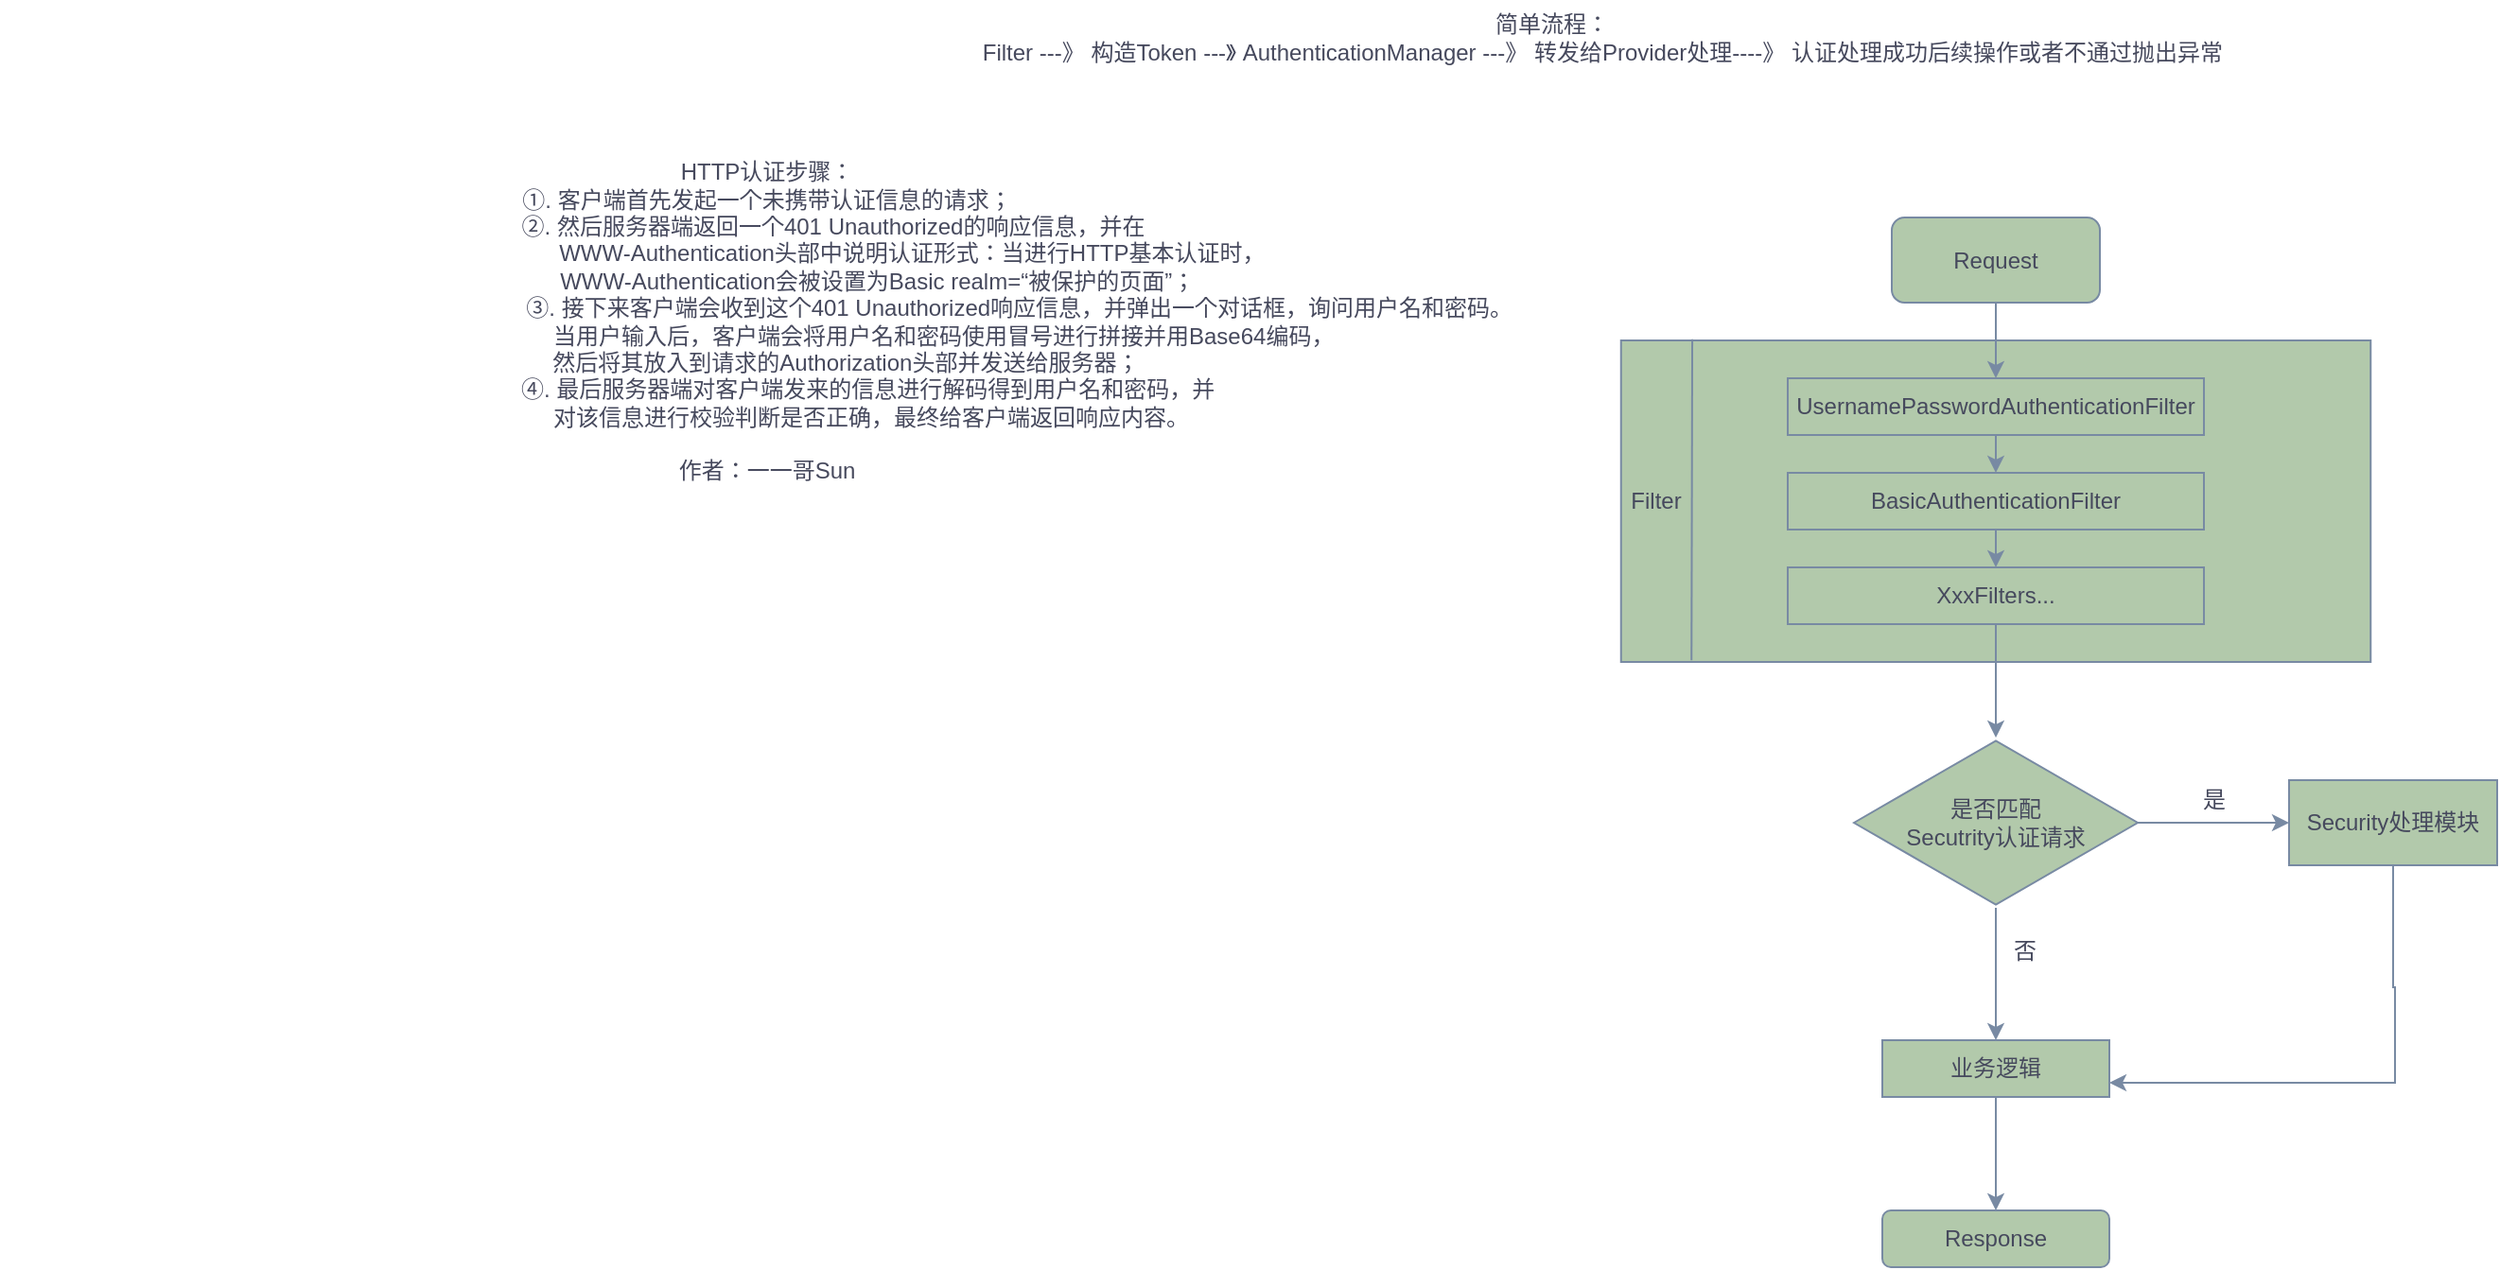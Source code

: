 <mxfile version="26.1.1">
  <diagram name="第 1 页" id="Rfu1U_4qTDlxDLTFrras">
    <mxGraphModel dx="2854" dy="764" grid="1" gridSize="10" guides="1" tooltips="1" connect="1" arrows="1" fold="1" page="1" pageScale="1" pageWidth="1920" pageHeight="1200" math="0" shadow="0">
      <root>
        <mxCell id="0" />
        <mxCell id="1" parent="0" />
        <mxCell id="PEec-xE6orUt91D9rFY2-1" value="Request" style="rounded=1;whiteSpace=wrap;html=1;labelBackgroundColor=none;fillColor=#B2C9AB;strokeColor=#788AA3;fontColor=#46495D;" vertex="1" parent="1">
          <mxGeometry x="790" y="240" width="110" height="45" as="geometry" />
        </mxCell>
        <mxCell id="PEec-xE6orUt91D9rFY2-9" value="" style="rounded=0;whiteSpace=wrap;html=1;labelBackgroundColor=none;fillColor=#B2C9AB;strokeColor=#788AA3;fontColor=#46495D;" vertex="1" parent="1">
          <mxGeometry x="646.88" y="305" width="396.25" height="170" as="geometry" />
        </mxCell>
        <mxCell id="PEec-xE6orUt91D9rFY2-11" value="" style="endArrow=none;html=1;rounded=0;exitX=0.095;exitY=-0.004;exitDx=0;exitDy=0;exitPerimeter=0;entryX=0.094;entryY=0.995;entryDx=0;entryDy=0;entryPerimeter=0;labelBackgroundColor=none;strokeColor=#788AA3;fontColor=default;" edge="1" parent="1" source="PEec-xE6orUt91D9rFY2-9" target="PEec-xE6orUt91D9rFY2-9">
          <mxGeometry width="50" height="50" relative="1" as="geometry">
            <mxPoint x="800" y="315" as="sourcePoint" />
            <mxPoint x="850" y="265" as="targetPoint" />
          </mxGeometry>
        </mxCell>
        <mxCell id="PEec-xE6orUt91D9rFY2-12" value="UsernamePasswordAuthenticationFilter" style="rounded=0;whiteSpace=wrap;html=1;labelBackgroundColor=none;fillColor=#B2C9AB;strokeColor=#788AA3;fontColor=#46495D;" vertex="1" parent="1">
          <mxGeometry x="735.01" y="325" width="220" height="30" as="geometry" />
        </mxCell>
        <mxCell id="PEec-xE6orUt91D9rFY2-13" value="Filter" style="text;html=1;align=center;verticalAlign=middle;resizable=0;points=[];autosize=1;strokeColor=none;fillColor=none;labelBackgroundColor=none;fontColor=#46495D;" vertex="1" parent="1">
          <mxGeometry x="640" y="375" width="50" height="30" as="geometry" />
        </mxCell>
        <mxCell id="PEec-xE6orUt91D9rFY2-14" value="BasicAuthenticationFilter" style="rounded=0;whiteSpace=wrap;html=1;labelBackgroundColor=none;fillColor=#B2C9AB;strokeColor=#788AA3;fontColor=#46495D;" vertex="1" parent="1">
          <mxGeometry x="735" y="375" width="220" height="30" as="geometry" />
        </mxCell>
        <mxCell id="PEec-xE6orUt91D9rFY2-15" value="XxxFilters..." style="rounded=0;whiteSpace=wrap;html=1;labelBackgroundColor=none;fillColor=#B2C9AB;strokeColor=#788AA3;fontColor=#46495D;" vertex="1" parent="1">
          <mxGeometry x="735.01" y="425" width="220" height="30" as="geometry" />
        </mxCell>
        <mxCell id="PEec-xE6orUt91D9rFY2-16" value="" style="endArrow=classic;html=1;rounded=0;exitX=0.5;exitY=1;exitDx=0;exitDy=0;labelBackgroundColor=none;strokeColor=#788AA3;fontColor=default;" edge="1" parent="1" source="PEec-xE6orUt91D9rFY2-1" target="PEec-xE6orUt91D9rFY2-12">
          <mxGeometry width="50" height="50" relative="1" as="geometry">
            <mxPoint x="740" y="495" as="sourcePoint" />
            <mxPoint x="790" y="445" as="targetPoint" />
          </mxGeometry>
        </mxCell>
        <mxCell id="PEec-xE6orUt91D9rFY2-17" value="" style="endArrow=classic;html=1;rounded=0;exitX=0.5;exitY=1;exitDx=0;exitDy=0;entryX=0.5;entryY=0;entryDx=0;entryDy=0;labelBackgroundColor=none;strokeColor=#788AA3;fontColor=default;" edge="1" parent="1" source="PEec-xE6orUt91D9rFY2-12" target="PEec-xE6orUt91D9rFY2-14">
          <mxGeometry width="50" height="50" relative="1" as="geometry">
            <mxPoint x="740" y="495" as="sourcePoint" />
            <mxPoint x="790" y="445" as="targetPoint" />
          </mxGeometry>
        </mxCell>
        <mxCell id="PEec-xE6orUt91D9rFY2-18" value="" style="endArrow=classic;html=1;rounded=0;exitX=0.5;exitY=1;exitDx=0;exitDy=0;labelBackgroundColor=none;strokeColor=#788AA3;fontColor=default;" edge="1" parent="1" source="PEec-xE6orUt91D9rFY2-14" target="PEec-xE6orUt91D9rFY2-15">
          <mxGeometry width="50" height="50" relative="1" as="geometry">
            <mxPoint x="855" y="365" as="sourcePoint" />
            <mxPoint x="855" y="385" as="targetPoint" />
          </mxGeometry>
        </mxCell>
        <mxCell id="PEec-xE6orUt91D9rFY2-20" value="" style="endArrow=classic;html=1;rounded=0;exitX=0.5;exitY=1;exitDx=0;exitDy=0;labelBackgroundColor=none;strokeColor=#788AA3;fontColor=default;" edge="1" parent="1" source="PEec-xE6orUt91D9rFY2-15" target="PEec-xE6orUt91D9rFY2-21">
          <mxGeometry width="50" height="50" relative="1" as="geometry">
            <mxPoint x="740" y="635" as="sourcePoint" />
            <mxPoint x="845" y="505" as="targetPoint" />
          </mxGeometry>
        </mxCell>
        <mxCell id="PEec-xE6orUt91D9rFY2-22" style="edgeStyle=orthogonalEdgeStyle;rounded=0;orthogonalLoop=1;jettySize=auto;html=1;labelBackgroundColor=none;strokeColor=#788AA3;fontColor=default;" edge="1" parent="1" source="PEec-xE6orUt91D9rFY2-21">
          <mxGeometry relative="1" as="geometry">
            <mxPoint x="1000" y="560" as="targetPoint" />
          </mxGeometry>
        </mxCell>
        <mxCell id="PEec-xE6orUt91D9rFY2-23" style="edgeStyle=orthogonalEdgeStyle;rounded=0;orthogonalLoop=1;jettySize=auto;html=1;labelBackgroundColor=none;strokeColor=#788AA3;fontColor=default;" edge="1" parent="1" source="PEec-xE6orUt91D9rFY2-21">
          <mxGeometry relative="1" as="geometry">
            <mxPoint x="845" y="675" as="targetPoint" />
          </mxGeometry>
        </mxCell>
        <mxCell id="PEec-xE6orUt91D9rFY2-21" value="是否匹配&lt;div&gt;Secutrity认证请求&lt;/div&gt;" style="html=1;whiteSpace=wrap;aspect=fixed;shape=isoRectangle;labelBackgroundColor=none;fillColor=#B2C9AB;strokeColor=#788AA3;fontColor=#46495D;" vertex="1" parent="1">
          <mxGeometry x="770" y="515" width="150" height="90" as="geometry" />
        </mxCell>
        <mxCell id="PEec-xE6orUt91D9rFY2-24" value="是" style="text;html=1;align=center;verticalAlign=middle;resizable=0;points=[];autosize=1;strokeColor=none;fillColor=none;labelBackgroundColor=none;fontColor=#46495D;" vertex="1" parent="1">
          <mxGeometry x="940" y="533" width="40" height="30" as="geometry" />
        </mxCell>
        <mxCell id="PEec-xE6orUt91D9rFY2-25" value="否" style="text;html=1;align=center;verticalAlign=middle;resizable=0;points=[];autosize=1;strokeColor=none;fillColor=none;labelBackgroundColor=none;fontColor=#46495D;" vertex="1" parent="1">
          <mxGeometry x="840" y="613" width="40" height="30" as="geometry" />
        </mxCell>
        <mxCell id="PEec-xE6orUt91D9rFY2-34" style="edgeStyle=orthogonalEdgeStyle;rounded=0;orthogonalLoop=1;jettySize=auto;html=1;labelBackgroundColor=none;strokeColor=#788AA3;fontColor=default;" edge="1" parent="1" source="PEec-xE6orUt91D9rFY2-26" target="PEec-xE6orUt91D9rFY2-32">
          <mxGeometry relative="1" as="geometry" />
        </mxCell>
        <mxCell id="PEec-xE6orUt91D9rFY2-26" value="业务逻辑" style="whiteSpace=wrap;html=1;labelBackgroundColor=none;fillColor=#B2C9AB;strokeColor=#788AA3;fontColor=#46495D;" vertex="1" parent="1">
          <mxGeometry x="785" y="675" width="120" height="30" as="geometry" />
        </mxCell>
        <mxCell id="PEec-xE6orUt91D9rFY2-28" style="edgeStyle=orthogonalEdgeStyle;rounded=0;orthogonalLoop=1;jettySize=auto;html=1;exitX=0.5;exitY=1;exitDx=0;exitDy=0;entryX=1;entryY=0.75;entryDx=0;entryDy=0;labelBackgroundColor=none;strokeColor=#788AA3;fontColor=default;" edge="1" parent="1" source="PEec-xE6orUt91D9rFY2-27" target="PEec-xE6orUt91D9rFY2-26">
          <mxGeometry relative="1" as="geometry">
            <mxPoint x="980" y="697.5" as="targetPoint" />
            <mxPoint x="1055.034" y="595" as="sourcePoint" />
            <Array as="points">
              <mxPoint x="1055" y="647" />
              <mxPoint x="1056" y="647" />
              <mxPoint x="1056" y="697" />
            </Array>
          </mxGeometry>
        </mxCell>
        <mxCell id="PEec-xE6orUt91D9rFY2-27" value="Security处理模块" style="whiteSpace=wrap;html=1;labelBackgroundColor=none;fillColor=#B2C9AB;strokeColor=#788AA3;fontColor=#46495D;" vertex="1" parent="1">
          <mxGeometry x="1000" y="537.5" width="110" height="45" as="geometry" />
        </mxCell>
        <mxCell id="PEec-xE6orUt91D9rFY2-32" value="Response" style="rounded=1;whiteSpace=wrap;html=1;labelBackgroundColor=none;fillColor=#B2C9AB;strokeColor=#788AA3;fontColor=#46495D;" vertex="1" parent="1">
          <mxGeometry x="785" y="765" width="120" height="30" as="geometry" />
        </mxCell>
        <mxCell id="PEec-xE6orUt91D9rFY2-35" value="简单流程：&lt;div&gt;&lt;span style=&quot;white-space: pre;&quot;&gt;&#x9;&lt;/span&gt;&lt;span style=&quot;white-space: pre;&quot;&gt;&#x9;&lt;/span&gt;Filter ---》 构造Token ---》 AuthenticationManager ---》 转发给Provider处理----》 认证处理成功后续操作或者不通过抛出异常&lt;br&gt;&lt;/div&gt;" style="text;html=1;align=center;verticalAlign=middle;resizable=0;points=[];autosize=1;strokeColor=none;fillColor=none;fontColor=#46495D;" vertex="1" parent="1">
          <mxGeometry x="240" y="125" width="740" height="40" as="geometry" />
        </mxCell>
        <mxCell id="PEec-xE6orUt91D9rFY2-36" value="HTTP认证步骤：&lt;div&gt;&lt;span style=&quot;background-color: transparent; color: light-dark(rgb(70, 73, 93), rgb(170, 173, 190));&quot;&gt;①. 客户端首先发起一个未携带认证信息的请求；&lt;/span&gt;&lt;/div&gt;&lt;div&gt;&lt;span style=&quot;background-color: transparent; color: light-dark(rgb(70, 73, 93), rgb(170, 173, 190));&quot;&gt;&lt;span style=&quot;white-space: pre;&quot;&gt;&#x9;&lt;/span&gt;&lt;span style=&quot;white-space: pre;&quot;&gt;&#x9;&lt;/span&gt;&amp;nbsp; &amp;nbsp; &amp;nbsp;②. 然后服务器端返回一个401 Unauthorized的响应信息，&lt;/span&gt;&lt;span style=&quot;background-color: transparent; color: light-dark(rgb(70, 73, 93), rgb(170, 173, 190));&quot;&gt;并在&lt;/span&gt;&lt;/div&gt;&lt;div&gt;&lt;span style=&quot;background-color: transparent; color: light-dark(rgb(70, 73, 93), rgb(170, 173, 190));&quot;&gt;&lt;span style=&quot;white-space: pre;&quot;&gt;&#x9;&lt;/span&gt;&lt;span style=&quot;white-space: pre;&quot;&gt;&#x9;&lt;/span&gt;&lt;span style=&quot;white-space: pre;&quot;&gt;&#x9;&lt;/span&gt;&lt;span style=&quot;white-space: pre;&quot;&gt;&#x9;&lt;/span&gt;&lt;span style=&quot;white-space: pre;&quot;&gt;&#x9;&lt;/span&gt;&amp;nbsp; &amp;nbsp; &amp;nbsp; WWW-Authentication头部中说明认证形式：当进行HTTP基本认证时，&lt;/span&gt;&lt;/div&gt;&lt;div&gt;&lt;span style=&quot;background-color: transparent; color: light-dark(rgb(70, 73, 93), rgb(170, 173, 190));&quot;&gt;&amp;nbsp; &amp;nbsp;&lt;span style=&quot;white-space: pre;&quot;&gt;&#x9;&lt;/span&gt;&lt;span style=&quot;white-space: pre;&quot;&gt;&#x9;&lt;/span&gt;&lt;span style=&quot;white-space: pre;&quot;&gt;&#x9;&lt;/span&gt;&lt;span style=&quot;white-space: pre;&quot;&gt;&#x9;&lt;/span&gt;&amp;nbsp; &amp;nbsp;WWW-Authentication会被设置为Basic realm=“被保护的页面”；&lt;/span&gt;&lt;/div&gt;&lt;div&gt;&lt;span style=&quot;background-color: transparent; color: light-dark(rgb(70, 73, 93), rgb(170, 173, 190));&quot;&gt;&lt;span style=&quot;white-space: pre;&quot;&gt;&#x9;&lt;/span&gt;&lt;span style=&quot;white-space: pre;&quot;&gt;&#x9;&lt;/span&gt;&lt;span style=&quot;white-space: pre;&quot;&gt;&#x9;&lt;/span&gt;&lt;span style=&quot;white-space: pre;&quot;&gt;&#x9;&lt;/span&gt;&lt;span style=&quot;white-space: pre;&quot;&gt;&#x9;&lt;/span&gt;&lt;span style=&quot;white-space: pre;&quot;&gt;&#x9;&lt;/span&gt;&lt;span style=&quot;white-space: pre;&quot;&gt;&#x9;&lt;/span&gt;&lt;span style=&quot;white-space: pre;&quot;&gt;&#x9;&lt;/span&gt;&lt;span style=&quot;white-space: pre;&quot;&gt;&#x9;&lt;/span&gt;&lt;span style=&quot;white-space: pre;&quot;&gt;&#x9;&lt;/span&gt;③. 接下来客户端会收到这个401 Unauthorized响应信息，并弹出一个对话框，询问用户名和密码。&lt;/span&gt;&lt;/div&gt;&lt;div&gt;&lt;span style=&quot;background-color: transparent; color: light-dark(rgb(70, 73, 93), rgb(170, 173, 190));&quot;&gt;&lt;span style=&quot;white-space: pre;&quot;&gt;&#x9;&lt;/span&gt;&lt;span style=&quot;white-space: pre;&quot;&gt;&#x9;&lt;/span&gt;&lt;span style=&quot;white-space: pre;&quot;&gt;&#x9;&lt;/span&gt;&lt;span style=&quot;white-space: pre;&quot;&gt;&#x9;&lt;/span&gt;&lt;span style=&quot;white-space: pre;&quot;&gt;&#x9;&lt;/span&gt;&lt;span style=&quot;white-space: pre;&quot;&gt;&#x9;&lt;/span&gt;&lt;span style=&quot;white-space: pre;&quot;&gt;&#x9;&lt;/span&gt;当用户输入后，客户端会将用户名和密码使用冒号进行拼接并用Base64编码，&lt;/span&gt;&lt;/div&gt;&lt;div&gt;&lt;span style=&quot;background-color: transparent; color: light-dark(rgb(70, 73, 93), rgb(170, 173, 190));&quot;&gt;&lt;span style=&quot;white-space: pre;&quot;&gt;&#x9;&lt;/span&gt;&lt;span style=&quot;white-space: pre;&quot;&gt;&#x9;&lt;/span&gt;&lt;span style=&quot;white-space: pre;&quot;&gt;&#x9;&lt;/span&gt;&amp;nbsp;然后将其放入到请求的Authorization头部并发送给服务器；&lt;/span&gt;&lt;/div&gt;&lt;div&gt;&lt;span style=&quot;background-color: transparent; color: light-dark(rgb(70, 73, 93), rgb(170, 173, 190));&quot;&gt;&lt;span style=&quot;white-space: pre;&quot;&gt;&#x9;&lt;/span&gt;&lt;span style=&quot;white-space: pre;&quot;&gt;&#x9;&lt;/span&gt;&lt;span style=&quot;white-space: pre;&quot;&gt;&#x9;&lt;/span&gt;&lt;span style=&quot;white-space: pre;&quot;&gt;&#x9;&lt;/span&gt;④. 最后服务器端对客户端发来的信息进行解码得到用户名和密码，并&lt;/span&gt;&lt;/div&gt;&lt;div&gt;&lt;span style=&quot;background-color: transparent; color: light-dark(rgb(70, 73, 93), rgb(170, 173, 190));&quot;&gt;&lt;span style=&quot;white-space: pre;&quot;&gt;&#x9;&lt;/span&gt;&lt;span style=&quot;white-space: pre;&quot;&gt;&#x9;&lt;/span&gt;&lt;span style=&quot;white-space: pre;&quot;&gt;&#x9;&lt;/span&gt;&amp;nbsp; &amp;nbsp; &amp;nbsp; &amp;nbsp; &amp;nbsp;对该信息进行校验判断是否正确，最终给客户端返回响应内容。&lt;/span&gt;&lt;div&gt;&lt;br&gt;&lt;div&gt;作者：一一哥Sun&lt;br&gt;&lt;/div&gt;&lt;/div&gt;&lt;/div&gt;" style="text;html=1;align=center;verticalAlign=middle;resizable=0;points=[];autosize=1;strokeColor=none;fillColor=none;fontColor=#46495D;" vertex="1" parent="1">
          <mxGeometry x="-210" y="200" width="810" height="190" as="geometry" />
        </mxCell>
      </root>
    </mxGraphModel>
  </diagram>
</mxfile>
